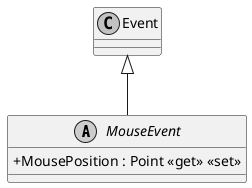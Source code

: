 @startuml
skinparam monochrome true
skinparam ClassAttributeIconSize 0
abstract class MouseEvent {
    + MousePosition : Point <<get>> <<set>>
}
Event <|-- MouseEvent
@enduml
